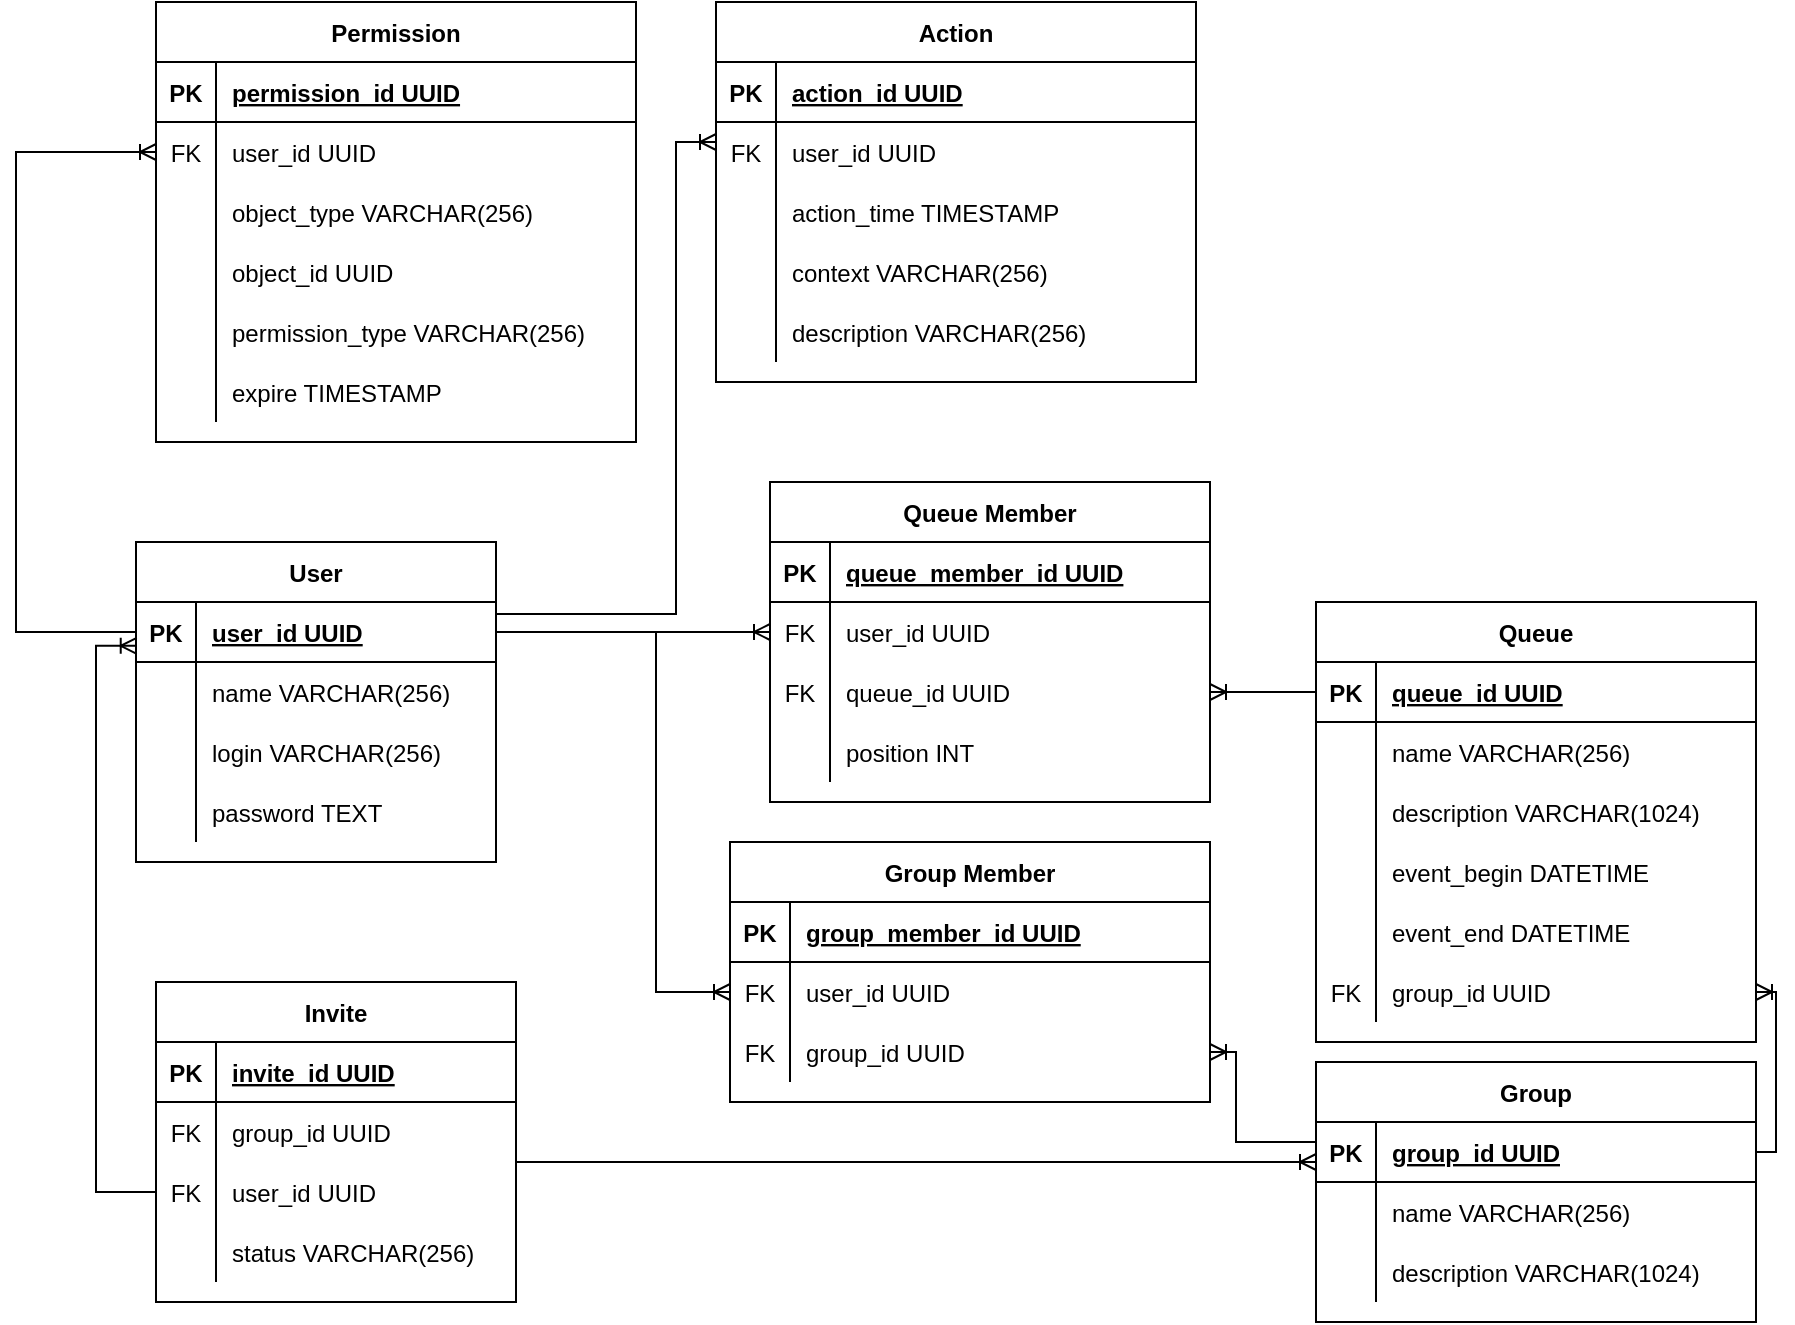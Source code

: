 <mxfile version="18.0.6" type="device"><diagram id="ed3SBJw5Z1h0BsWUB6Lg" name="Страница 1"><mxGraphModel dx="539" dy="845" grid="1" gridSize="10" guides="1" tooltips="1" connect="1" arrows="1" fold="1" page="1" pageScale="1" pageWidth="1654" pageHeight="1169" math="0" shadow="0"><root><mxCell id="0"/><mxCell id="1" parent="0"/><mxCell id="ZaK8KmemsFL1KWSlcnFi-15" value="User" style="shape=table;startSize=30;container=1;collapsible=1;childLayout=tableLayout;fixedRows=1;rowLines=0;fontStyle=1;align=center;resizeLast=1;" parent="1" vertex="1"><mxGeometry x="290" y="470" width="180" height="160" as="geometry"/></mxCell><mxCell id="ZaK8KmemsFL1KWSlcnFi-16" value="" style="shape=tableRow;horizontal=0;startSize=0;swimlaneHead=0;swimlaneBody=0;fillColor=none;collapsible=0;dropTarget=0;points=[[0,0.5],[1,0.5]];portConstraint=eastwest;top=0;left=0;right=0;bottom=1;" parent="ZaK8KmemsFL1KWSlcnFi-15" vertex="1"><mxGeometry y="30" width="180" height="30" as="geometry"/></mxCell><mxCell id="ZaK8KmemsFL1KWSlcnFi-17" value="PK" style="shape=partialRectangle;connectable=0;fillColor=none;top=0;left=0;bottom=0;right=0;fontStyle=1;overflow=hidden;" parent="ZaK8KmemsFL1KWSlcnFi-16" vertex="1"><mxGeometry width="30" height="30" as="geometry"><mxRectangle width="30" height="30" as="alternateBounds"/></mxGeometry></mxCell><mxCell id="ZaK8KmemsFL1KWSlcnFi-18" value="user_id UUID" style="shape=partialRectangle;connectable=0;fillColor=none;top=0;left=0;bottom=0;right=0;align=left;spacingLeft=6;fontStyle=5;overflow=hidden;" parent="ZaK8KmemsFL1KWSlcnFi-16" vertex="1"><mxGeometry x="30" width="150" height="30" as="geometry"><mxRectangle width="150" height="30" as="alternateBounds"/></mxGeometry></mxCell><mxCell id="ZaK8KmemsFL1KWSlcnFi-19" value="" style="shape=tableRow;horizontal=0;startSize=0;swimlaneHead=0;swimlaneBody=0;fillColor=none;collapsible=0;dropTarget=0;points=[[0,0.5],[1,0.5]];portConstraint=eastwest;top=0;left=0;right=0;bottom=0;" parent="ZaK8KmemsFL1KWSlcnFi-15" vertex="1"><mxGeometry y="60" width="180" height="30" as="geometry"/></mxCell><mxCell id="ZaK8KmemsFL1KWSlcnFi-20" value="" style="shape=partialRectangle;connectable=0;fillColor=none;top=0;left=0;bottom=0;right=0;editable=1;overflow=hidden;" parent="ZaK8KmemsFL1KWSlcnFi-19" vertex="1"><mxGeometry width="30" height="30" as="geometry"><mxRectangle width="30" height="30" as="alternateBounds"/></mxGeometry></mxCell><mxCell id="ZaK8KmemsFL1KWSlcnFi-21" value="name VARCHAR(256)" style="shape=partialRectangle;connectable=0;fillColor=none;top=0;left=0;bottom=0;right=0;align=left;spacingLeft=6;overflow=hidden;" parent="ZaK8KmemsFL1KWSlcnFi-19" vertex="1"><mxGeometry x="30" width="150" height="30" as="geometry"><mxRectangle width="150" height="30" as="alternateBounds"/></mxGeometry></mxCell><mxCell id="ZaK8KmemsFL1KWSlcnFi-22" value="" style="shape=tableRow;horizontal=0;startSize=0;swimlaneHead=0;swimlaneBody=0;fillColor=none;collapsible=0;dropTarget=0;points=[[0,0.5],[1,0.5]];portConstraint=eastwest;top=0;left=0;right=0;bottom=0;" parent="ZaK8KmemsFL1KWSlcnFi-15" vertex="1"><mxGeometry y="90" width="180" height="30" as="geometry"/></mxCell><mxCell id="ZaK8KmemsFL1KWSlcnFi-23" value="" style="shape=partialRectangle;connectable=0;fillColor=none;top=0;left=0;bottom=0;right=0;editable=1;overflow=hidden;" parent="ZaK8KmemsFL1KWSlcnFi-22" vertex="1"><mxGeometry width="30" height="30" as="geometry"><mxRectangle width="30" height="30" as="alternateBounds"/></mxGeometry></mxCell><mxCell id="ZaK8KmemsFL1KWSlcnFi-24" value="login VARCHAR(256)" style="shape=partialRectangle;connectable=0;fillColor=none;top=0;left=0;bottom=0;right=0;align=left;spacingLeft=6;overflow=hidden;" parent="ZaK8KmemsFL1KWSlcnFi-22" vertex="1"><mxGeometry x="30" width="150" height="30" as="geometry"><mxRectangle width="150" height="30" as="alternateBounds"/></mxGeometry></mxCell><mxCell id="ZaK8KmemsFL1KWSlcnFi-25" value="" style="shape=tableRow;horizontal=0;startSize=0;swimlaneHead=0;swimlaneBody=0;fillColor=none;collapsible=0;dropTarget=0;points=[[0,0.5],[1,0.5]];portConstraint=eastwest;top=0;left=0;right=0;bottom=0;" parent="ZaK8KmemsFL1KWSlcnFi-15" vertex="1"><mxGeometry y="120" width="180" height="30" as="geometry"/></mxCell><mxCell id="ZaK8KmemsFL1KWSlcnFi-26" value="" style="shape=partialRectangle;connectable=0;fillColor=none;top=0;left=0;bottom=0;right=0;editable=1;overflow=hidden;" parent="ZaK8KmemsFL1KWSlcnFi-25" vertex="1"><mxGeometry width="30" height="30" as="geometry"><mxRectangle width="30" height="30" as="alternateBounds"/></mxGeometry></mxCell><mxCell id="ZaK8KmemsFL1KWSlcnFi-27" value="password TEXT" style="shape=partialRectangle;connectable=0;fillColor=none;top=0;left=0;bottom=0;right=0;align=left;spacingLeft=6;overflow=hidden;" parent="ZaK8KmemsFL1KWSlcnFi-25" vertex="1"><mxGeometry x="30" width="150" height="30" as="geometry"><mxRectangle width="150" height="30" as="alternateBounds"/></mxGeometry></mxCell><mxCell id="ZaK8KmemsFL1KWSlcnFi-29" value="Group" style="shape=table;startSize=30;container=1;collapsible=1;childLayout=tableLayout;fixedRows=1;rowLines=0;fontStyle=1;align=center;resizeLast=1;" parent="1" vertex="1"><mxGeometry x="880" y="730" width="220" height="130" as="geometry"/></mxCell><mxCell id="ZaK8KmemsFL1KWSlcnFi-30" value="" style="shape=tableRow;horizontal=0;startSize=0;swimlaneHead=0;swimlaneBody=0;fillColor=none;collapsible=0;dropTarget=0;points=[[0,0.5],[1,0.5]];portConstraint=eastwest;top=0;left=0;right=0;bottom=1;" parent="ZaK8KmemsFL1KWSlcnFi-29" vertex="1"><mxGeometry y="30" width="220" height="30" as="geometry"/></mxCell><mxCell id="ZaK8KmemsFL1KWSlcnFi-31" value="PK" style="shape=partialRectangle;connectable=0;fillColor=none;top=0;left=0;bottom=0;right=0;fontStyle=1;overflow=hidden;" parent="ZaK8KmemsFL1KWSlcnFi-30" vertex="1"><mxGeometry width="30" height="30" as="geometry"><mxRectangle width="30" height="30" as="alternateBounds"/></mxGeometry></mxCell><mxCell id="ZaK8KmemsFL1KWSlcnFi-32" value="group_id UUID" style="shape=partialRectangle;connectable=0;fillColor=none;top=0;left=0;bottom=0;right=0;align=left;spacingLeft=6;fontStyle=5;overflow=hidden;" parent="ZaK8KmemsFL1KWSlcnFi-30" vertex="1"><mxGeometry x="30" width="190" height="30" as="geometry"><mxRectangle width="190" height="30" as="alternateBounds"/></mxGeometry></mxCell><mxCell id="ZaK8KmemsFL1KWSlcnFi-33" value="" style="shape=tableRow;horizontal=0;startSize=0;swimlaneHead=0;swimlaneBody=0;fillColor=none;collapsible=0;dropTarget=0;points=[[0,0.5],[1,0.5]];portConstraint=eastwest;top=0;left=0;right=0;bottom=0;" parent="ZaK8KmemsFL1KWSlcnFi-29" vertex="1"><mxGeometry y="60" width="220" height="30" as="geometry"/></mxCell><mxCell id="ZaK8KmemsFL1KWSlcnFi-34" value="" style="shape=partialRectangle;connectable=0;fillColor=none;top=0;left=0;bottom=0;right=0;editable=1;overflow=hidden;" parent="ZaK8KmemsFL1KWSlcnFi-33" vertex="1"><mxGeometry width="30" height="30" as="geometry"><mxRectangle width="30" height="30" as="alternateBounds"/></mxGeometry></mxCell><mxCell id="ZaK8KmemsFL1KWSlcnFi-35" value="name VARCHAR(256)" style="shape=partialRectangle;connectable=0;fillColor=none;top=0;left=0;bottom=0;right=0;align=left;spacingLeft=6;overflow=hidden;" parent="ZaK8KmemsFL1KWSlcnFi-33" vertex="1"><mxGeometry x="30" width="190" height="30" as="geometry"><mxRectangle width="190" height="30" as="alternateBounds"/></mxGeometry></mxCell><mxCell id="ZaK8KmemsFL1KWSlcnFi-87" value="" style="shape=tableRow;horizontal=0;startSize=0;swimlaneHead=0;swimlaneBody=0;fillColor=none;collapsible=0;dropTarget=0;points=[[0,0.5],[1,0.5]];portConstraint=eastwest;top=0;left=0;right=0;bottom=0;" parent="ZaK8KmemsFL1KWSlcnFi-29" vertex="1"><mxGeometry y="90" width="220" height="30" as="geometry"/></mxCell><mxCell id="ZaK8KmemsFL1KWSlcnFi-88" value="" style="shape=partialRectangle;connectable=0;fillColor=none;top=0;left=0;bottom=0;right=0;editable=1;overflow=hidden;" parent="ZaK8KmemsFL1KWSlcnFi-87" vertex="1"><mxGeometry width="30" height="30" as="geometry"><mxRectangle width="30" height="30" as="alternateBounds"/></mxGeometry></mxCell><mxCell id="ZaK8KmemsFL1KWSlcnFi-89" value="description VARCHAR(1024)" style="shape=partialRectangle;connectable=0;fillColor=none;top=0;left=0;bottom=0;right=0;align=left;spacingLeft=6;overflow=hidden;" parent="ZaK8KmemsFL1KWSlcnFi-87" vertex="1"><mxGeometry x="30" width="190" height="30" as="geometry"><mxRectangle width="190" height="30" as="alternateBounds"/></mxGeometry></mxCell><mxCell id="ZaK8KmemsFL1KWSlcnFi-42" value="Group Member" style="shape=table;startSize=30;container=1;collapsible=1;childLayout=tableLayout;fixedRows=1;rowLines=0;fontStyle=1;align=center;resizeLast=1;" parent="1" vertex="1"><mxGeometry x="587" y="620" width="240" height="130" as="geometry"/></mxCell><mxCell id="ZaK8KmemsFL1KWSlcnFi-43" value="" style="shape=tableRow;horizontal=0;startSize=0;swimlaneHead=0;swimlaneBody=0;fillColor=none;collapsible=0;dropTarget=0;points=[[0,0.5],[1,0.5]];portConstraint=eastwest;top=0;left=0;right=0;bottom=1;" parent="ZaK8KmemsFL1KWSlcnFi-42" vertex="1"><mxGeometry y="30" width="240" height="30" as="geometry"/></mxCell><mxCell id="ZaK8KmemsFL1KWSlcnFi-44" value="PK" style="shape=partialRectangle;connectable=0;fillColor=none;top=0;left=0;bottom=0;right=0;fontStyle=1;overflow=hidden;" parent="ZaK8KmemsFL1KWSlcnFi-43" vertex="1"><mxGeometry width="30" height="30" as="geometry"><mxRectangle width="30" height="30" as="alternateBounds"/></mxGeometry></mxCell><mxCell id="ZaK8KmemsFL1KWSlcnFi-45" value="group_member_id UUID" style="shape=partialRectangle;connectable=0;fillColor=none;top=0;left=0;bottom=0;right=0;align=left;spacingLeft=6;fontStyle=5;overflow=hidden;" parent="ZaK8KmemsFL1KWSlcnFi-43" vertex="1"><mxGeometry x="30" width="210" height="30" as="geometry"><mxRectangle width="210" height="30" as="alternateBounds"/></mxGeometry></mxCell><mxCell id="ZaK8KmemsFL1KWSlcnFi-46" value="" style="shape=tableRow;horizontal=0;startSize=0;swimlaneHead=0;swimlaneBody=0;fillColor=none;collapsible=0;dropTarget=0;points=[[0,0.5],[1,0.5]];portConstraint=eastwest;top=0;left=0;right=0;bottom=0;" parent="ZaK8KmemsFL1KWSlcnFi-42" vertex="1"><mxGeometry y="60" width="240" height="30" as="geometry"/></mxCell><mxCell id="ZaK8KmemsFL1KWSlcnFi-47" value="FK" style="shape=partialRectangle;connectable=0;fillColor=none;top=0;left=0;bottom=0;right=0;editable=1;overflow=hidden;" parent="ZaK8KmemsFL1KWSlcnFi-46" vertex="1"><mxGeometry width="30" height="30" as="geometry"><mxRectangle width="30" height="30" as="alternateBounds"/></mxGeometry></mxCell><mxCell id="ZaK8KmemsFL1KWSlcnFi-48" value="user_id UUID" style="shape=partialRectangle;connectable=0;fillColor=none;top=0;left=0;bottom=0;right=0;align=left;spacingLeft=6;overflow=hidden;" parent="ZaK8KmemsFL1KWSlcnFi-46" vertex="1"><mxGeometry x="30" width="210" height="30" as="geometry"><mxRectangle width="210" height="30" as="alternateBounds"/></mxGeometry></mxCell><mxCell id="ZaK8KmemsFL1KWSlcnFi-49" value="" style="shape=tableRow;horizontal=0;startSize=0;swimlaneHead=0;swimlaneBody=0;fillColor=none;collapsible=0;dropTarget=0;points=[[0,0.5],[1,0.5]];portConstraint=eastwest;top=0;left=0;right=0;bottom=0;" parent="ZaK8KmemsFL1KWSlcnFi-42" vertex="1"><mxGeometry y="90" width="240" height="30" as="geometry"/></mxCell><mxCell id="ZaK8KmemsFL1KWSlcnFi-50" value="FK" style="shape=partialRectangle;connectable=0;fillColor=none;top=0;left=0;bottom=0;right=0;editable=1;overflow=hidden;" parent="ZaK8KmemsFL1KWSlcnFi-49" vertex="1"><mxGeometry width="30" height="30" as="geometry"><mxRectangle width="30" height="30" as="alternateBounds"/></mxGeometry></mxCell><mxCell id="ZaK8KmemsFL1KWSlcnFi-51" value="group_id UUID" style="shape=partialRectangle;connectable=0;fillColor=none;top=0;left=0;bottom=0;right=0;align=left;spacingLeft=6;overflow=hidden;" parent="ZaK8KmemsFL1KWSlcnFi-49" vertex="1"><mxGeometry x="30" width="210" height="30" as="geometry"><mxRectangle width="210" height="30" as="alternateBounds"/></mxGeometry></mxCell><mxCell id="ZaK8KmemsFL1KWSlcnFi-68" value="Queue" style="shape=table;startSize=30;container=1;collapsible=1;childLayout=tableLayout;fixedRows=1;rowLines=0;fontStyle=1;align=center;resizeLast=1;" parent="1" vertex="1"><mxGeometry x="880" y="500" width="220" height="220" as="geometry"/></mxCell><mxCell id="ZaK8KmemsFL1KWSlcnFi-69" value="" style="shape=tableRow;horizontal=0;startSize=0;swimlaneHead=0;swimlaneBody=0;fillColor=none;collapsible=0;dropTarget=0;points=[[0,0.5],[1,0.5]];portConstraint=eastwest;top=0;left=0;right=0;bottom=1;" parent="ZaK8KmemsFL1KWSlcnFi-68" vertex="1"><mxGeometry y="30" width="220" height="30" as="geometry"/></mxCell><mxCell id="ZaK8KmemsFL1KWSlcnFi-70" value="PK" style="shape=partialRectangle;connectable=0;fillColor=none;top=0;left=0;bottom=0;right=0;fontStyle=1;overflow=hidden;" parent="ZaK8KmemsFL1KWSlcnFi-69" vertex="1"><mxGeometry width="30" height="30" as="geometry"><mxRectangle width="30" height="30" as="alternateBounds"/></mxGeometry></mxCell><mxCell id="ZaK8KmemsFL1KWSlcnFi-71" value="queue_id UUID" style="shape=partialRectangle;connectable=0;fillColor=none;top=0;left=0;bottom=0;right=0;align=left;spacingLeft=6;fontStyle=5;overflow=hidden;" parent="ZaK8KmemsFL1KWSlcnFi-69" vertex="1"><mxGeometry x="30" width="190" height="30" as="geometry"><mxRectangle width="190" height="30" as="alternateBounds"/></mxGeometry></mxCell><mxCell id="ZaK8KmemsFL1KWSlcnFi-72" value="" style="shape=tableRow;horizontal=0;startSize=0;swimlaneHead=0;swimlaneBody=0;fillColor=none;collapsible=0;dropTarget=0;points=[[0,0.5],[1,0.5]];portConstraint=eastwest;top=0;left=0;right=0;bottom=0;" parent="ZaK8KmemsFL1KWSlcnFi-68" vertex="1"><mxGeometry y="60" width="220" height="30" as="geometry"/></mxCell><mxCell id="ZaK8KmemsFL1KWSlcnFi-73" value="" style="shape=partialRectangle;connectable=0;fillColor=none;top=0;left=0;bottom=0;right=0;editable=1;overflow=hidden;" parent="ZaK8KmemsFL1KWSlcnFi-72" vertex="1"><mxGeometry width="30" height="30" as="geometry"><mxRectangle width="30" height="30" as="alternateBounds"/></mxGeometry></mxCell><mxCell id="ZaK8KmemsFL1KWSlcnFi-74" value="name VARCHAR(256)" style="shape=partialRectangle;connectable=0;fillColor=none;top=0;left=0;bottom=0;right=0;align=left;spacingLeft=6;overflow=hidden;" parent="ZaK8KmemsFL1KWSlcnFi-72" vertex="1"><mxGeometry x="30" width="190" height="30" as="geometry"><mxRectangle width="190" height="30" as="alternateBounds"/></mxGeometry></mxCell><mxCell id="ZaK8KmemsFL1KWSlcnFi-84" value="" style="shape=tableRow;horizontal=0;startSize=0;swimlaneHead=0;swimlaneBody=0;fillColor=none;collapsible=0;dropTarget=0;points=[[0,0.5],[1,0.5]];portConstraint=eastwest;top=0;left=0;right=0;bottom=0;" parent="ZaK8KmemsFL1KWSlcnFi-68" vertex="1"><mxGeometry y="90" width="220" height="30" as="geometry"/></mxCell><mxCell id="ZaK8KmemsFL1KWSlcnFi-85" value="" style="shape=partialRectangle;connectable=0;fillColor=none;top=0;left=0;bottom=0;right=0;editable=1;overflow=hidden;" parent="ZaK8KmemsFL1KWSlcnFi-84" vertex="1"><mxGeometry width="30" height="30" as="geometry"><mxRectangle width="30" height="30" as="alternateBounds"/></mxGeometry></mxCell><mxCell id="ZaK8KmemsFL1KWSlcnFi-86" value="description VARCHAR(1024)" style="shape=partialRectangle;connectable=0;fillColor=none;top=0;left=0;bottom=0;right=0;align=left;spacingLeft=6;overflow=hidden;" parent="ZaK8KmemsFL1KWSlcnFi-84" vertex="1"><mxGeometry x="30" width="190" height="30" as="geometry"><mxRectangle width="190" height="30" as="alternateBounds"/></mxGeometry></mxCell><mxCell id="ZaK8KmemsFL1KWSlcnFi-90" value="" style="shape=tableRow;horizontal=0;startSize=0;swimlaneHead=0;swimlaneBody=0;fillColor=none;collapsible=0;dropTarget=0;points=[[0,0.5],[1,0.5]];portConstraint=eastwest;top=0;left=0;right=0;bottom=0;" parent="ZaK8KmemsFL1KWSlcnFi-68" vertex="1"><mxGeometry y="120" width="220" height="30" as="geometry"/></mxCell><mxCell id="ZaK8KmemsFL1KWSlcnFi-91" value="" style="shape=partialRectangle;connectable=0;fillColor=none;top=0;left=0;bottom=0;right=0;editable=1;overflow=hidden;" parent="ZaK8KmemsFL1KWSlcnFi-90" vertex="1"><mxGeometry width="30" height="30" as="geometry"><mxRectangle width="30" height="30" as="alternateBounds"/></mxGeometry></mxCell><mxCell id="ZaK8KmemsFL1KWSlcnFi-92" value="event_begin DATETIME" style="shape=partialRectangle;connectable=0;fillColor=none;top=0;left=0;bottom=0;right=0;align=left;spacingLeft=6;overflow=hidden;" parent="ZaK8KmemsFL1KWSlcnFi-90" vertex="1"><mxGeometry x="30" width="190" height="30" as="geometry"><mxRectangle width="190" height="30" as="alternateBounds"/></mxGeometry></mxCell><mxCell id="ZaK8KmemsFL1KWSlcnFi-93" value="" style="shape=tableRow;horizontal=0;startSize=0;swimlaneHead=0;swimlaneBody=0;fillColor=none;collapsible=0;dropTarget=0;points=[[0,0.5],[1,0.5]];portConstraint=eastwest;top=0;left=0;right=0;bottom=0;" parent="ZaK8KmemsFL1KWSlcnFi-68" vertex="1"><mxGeometry y="150" width="220" height="30" as="geometry"/></mxCell><mxCell id="ZaK8KmemsFL1KWSlcnFi-94" value="" style="shape=partialRectangle;connectable=0;fillColor=none;top=0;left=0;bottom=0;right=0;editable=1;overflow=hidden;" parent="ZaK8KmemsFL1KWSlcnFi-93" vertex="1"><mxGeometry width="30" height="30" as="geometry"><mxRectangle width="30" height="30" as="alternateBounds"/></mxGeometry></mxCell><mxCell id="ZaK8KmemsFL1KWSlcnFi-95" value="event_end DATETIME" style="shape=partialRectangle;connectable=0;fillColor=none;top=0;left=0;bottom=0;right=0;align=left;spacingLeft=6;overflow=hidden;" parent="ZaK8KmemsFL1KWSlcnFi-93" vertex="1"><mxGeometry x="30" width="190" height="30" as="geometry"><mxRectangle width="190" height="30" as="alternateBounds"/></mxGeometry></mxCell><mxCell id="ZaK8KmemsFL1KWSlcnFi-81" value="" style="shape=tableRow;horizontal=0;startSize=0;swimlaneHead=0;swimlaneBody=0;fillColor=none;collapsible=0;dropTarget=0;points=[[0,0.5],[1,0.5]];portConstraint=eastwest;top=0;left=0;right=0;bottom=0;" parent="ZaK8KmemsFL1KWSlcnFi-68" vertex="1"><mxGeometry y="180" width="220" height="30" as="geometry"/></mxCell><mxCell id="ZaK8KmemsFL1KWSlcnFi-82" value="FK" style="shape=partialRectangle;connectable=0;fillColor=none;top=0;left=0;bottom=0;right=0;editable=1;overflow=hidden;" parent="ZaK8KmemsFL1KWSlcnFi-81" vertex="1"><mxGeometry width="30" height="30" as="geometry"><mxRectangle width="30" height="30" as="alternateBounds"/></mxGeometry></mxCell><mxCell id="ZaK8KmemsFL1KWSlcnFi-83" value="group_id UUID" style="shape=partialRectangle;connectable=0;fillColor=none;top=0;left=0;bottom=0;right=0;align=left;spacingLeft=6;overflow=hidden;" parent="ZaK8KmemsFL1KWSlcnFi-81" vertex="1"><mxGeometry x="30" width="190" height="30" as="geometry"><mxRectangle width="190" height="30" as="alternateBounds"/></mxGeometry></mxCell><mxCell id="ZaK8KmemsFL1KWSlcnFi-96" value="Queue Member" style="shape=table;startSize=30;container=1;collapsible=1;childLayout=tableLayout;fixedRows=1;rowLines=0;fontStyle=1;align=center;resizeLast=1;" parent="1" vertex="1"><mxGeometry x="607" y="440" width="220" height="160" as="geometry"/></mxCell><mxCell id="ZaK8KmemsFL1KWSlcnFi-97" value="" style="shape=tableRow;horizontal=0;startSize=0;swimlaneHead=0;swimlaneBody=0;fillColor=none;collapsible=0;dropTarget=0;points=[[0,0.5],[1,0.5]];portConstraint=eastwest;top=0;left=0;right=0;bottom=1;" parent="ZaK8KmemsFL1KWSlcnFi-96" vertex="1"><mxGeometry y="30" width="220" height="30" as="geometry"/></mxCell><mxCell id="ZaK8KmemsFL1KWSlcnFi-98" value="PK" style="shape=partialRectangle;connectable=0;fillColor=none;top=0;left=0;bottom=0;right=0;fontStyle=1;overflow=hidden;" parent="ZaK8KmemsFL1KWSlcnFi-97" vertex="1"><mxGeometry width="30" height="30" as="geometry"><mxRectangle width="30" height="30" as="alternateBounds"/></mxGeometry></mxCell><mxCell id="ZaK8KmemsFL1KWSlcnFi-99" value="queue_member_id UUID" style="shape=partialRectangle;connectable=0;fillColor=none;top=0;left=0;bottom=0;right=0;align=left;spacingLeft=6;fontStyle=5;overflow=hidden;" parent="ZaK8KmemsFL1KWSlcnFi-97" vertex="1"><mxGeometry x="30" width="190" height="30" as="geometry"><mxRectangle width="190" height="30" as="alternateBounds"/></mxGeometry></mxCell><mxCell id="ZaK8KmemsFL1KWSlcnFi-100" value="" style="shape=tableRow;horizontal=0;startSize=0;swimlaneHead=0;swimlaneBody=0;fillColor=none;collapsible=0;dropTarget=0;points=[[0,0.5],[1,0.5]];portConstraint=eastwest;top=0;left=0;right=0;bottom=0;" parent="ZaK8KmemsFL1KWSlcnFi-96" vertex="1"><mxGeometry y="60" width="220" height="30" as="geometry"/></mxCell><mxCell id="ZaK8KmemsFL1KWSlcnFi-101" value="FK" style="shape=partialRectangle;connectable=0;fillColor=none;top=0;left=0;bottom=0;right=0;editable=1;overflow=hidden;" parent="ZaK8KmemsFL1KWSlcnFi-100" vertex="1"><mxGeometry width="30" height="30" as="geometry"><mxRectangle width="30" height="30" as="alternateBounds"/></mxGeometry></mxCell><mxCell id="ZaK8KmemsFL1KWSlcnFi-102" value="user_id UUID" style="shape=partialRectangle;connectable=0;fillColor=none;top=0;left=0;bottom=0;right=0;align=left;spacingLeft=6;overflow=hidden;" parent="ZaK8KmemsFL1KWSlcnFi-100" vertex="1"><mxGeometry x="30" width="190" height="30" as="geometry"><mxRectangle width="190" height="30" as="alternateBounds"/></mxGeometry></mxCell><mxCell id="ZaK8KmemsFL1KWSlcnFi-103" value="" style="shape=tableRow;horizontal=0;startSize=0;swimlaneHead=0;swimlaneBody=0;fillColor=none;collapsible=0;dropTarget=0;points=[[0,0.5],[1,0.5]];portConstraint=eastwest;top=0;left=0;right=0;bottom=0;" parent="ZaK8KmemsFL1KWSlcnFi-96" vertex="1"><mxGeometry y="90" width="220" height="30" as="geometry"/></mxCell><mxCell id="ZaK8KmemsFL1KWSlcnFi-104" value="FK" style="shape=partialRectangle;connectable=0;fillColor=none;top=0;left=0;bottom=0;right=0;editable=1;overflow=hidden;" parent="ZaK8KmemsFL1KWSlcnFi-103" vertex="1"><mxGeometry width="30" height="30" as="geometry"><mxRectangle width="30" height="30" as="alternateBounds"/></mxGeometry></mxCell><mxCell id="ZaK8KmemsFL1KWSlcnFi-105" value="queue_id UUID" style="shape=partialRectangle;connectable=0;fillColor=none;top=0;left=0;bottom=0;right=0;align=left;spacingLeft=6;overflow=hidden;" parent="ZaK8KmemsFL1KWSlcnFi-103" vertex="1"><mxGeometry x="30" width="190" height="30" as="geometry"><mxRectangle width="190" height="30" as="alternateBounds"/></mxGeometry></mxCell><mxCell id="ZaK8KmemsFL1KWSlcnFi-106" value="" style="shape=tableRow;horizontal=0;startSize=0;swimlaneHead=0;swimlaneBody=0;fillColor=none;collapsible=0;dropTarget=0;points=[[0,0.5],[1,0.5]];portConstraint=eastwest;top=0;left=0;right=0;bottom=0;" parent="ZaK8KmemsFL1KWSlcnFi-96" vertex="1"><mxGeometry y="120" width="220" height="30" as="geometry"/></mxCell><mxCell id="ZaK8KmemsFL1KWSlcnFi-107" value="" style="shape=partialRectangle;connectable=0;fillColor=none;top=0;left=0;bottom=0;right=0;editable=1;overflow=hidden;" parent="ZaK8KmemsFL1KWSlcnFi-106" vertex="1"><mxGeometry width="30" height="30" as="geometry"><mxRectangle width="30" height="30" as="alternateBounds"/></mxGeometry></mxCell><mxCell id="ZaK8KmemsFL1KWSlcnFi-108" value="position INT" style="shape=partialRectangle;connectable=0;fillColor=none;top=0;left=0;bottom=0;right=0;align=left;spacingLeft=6;overflow=hidden;" parent="ZaK8KmemsFL1KWSlcnFi-106" vertex="1"><mxGeometry x="30" width="190" height="30" as="geometry"><mxRectangle width="190" height="30" as="alternateBounds"/></mxGeometry></mxCell><mxCell id="UNEZOT9T5QDBFUBQoigX-30" value="" style="edgeStyle=orthogonalEdgeStyle;fontSize=12;html=1;endArrow=ERoneToMany;rounded=0;entryX=1;entryY=0.5;entryDx=0;entryDy=0;exitX=1;exitY=0.5;exitDx=0;exitDy=0;" parent="1" source="ZaK8KmemsFL1KWSlcnFi-30" target="ZaK8KmemsFL1KWSlcnFi-81" edge="1"><mxGeometry width="100" height="100" relative="1" as="geometry"><mxPoint x="980" y="690" as="sourcePoint"/><mxPoint x="960" y="450" as="targetPoint"/></mxGeometry></mxCell><mxCell id="UNEZOT9T5QDBFUBQoigX-31" value="" style="edgeStyle=orthogonalEdgeStyle;fontSize=12;html=1;endArrow=ERoneToMany;rounded=0;" parent="1" source="ZaK8KmemsFL1KWSlcnFi-69" target="ZaK8KmemsFL1KWSlcnFi-103" edge="1"><mxGeometry width="100" height="100" relative="1" as="geometry"><mxPoint x="1180" y="320" as="sourcePoint"/><mxPoint x="990" y="290" as="targetPoint"/><Array as="points"><mxPoint x="900" y="545"/><mxPoint x="900" y="545"/></Array></mxGeometry></mxCell><mxCell id="UNEZOT9T5QDBFUBQoigX-32" value="" style="edgeStyle=orthogonalEdgeStyle;fontSize=12;html=1;endArrow=ERoneToMany;rounded=0;exitX=1;exitY=0.5;exitDx=0;exitDy=0;entryX=0;entryY=0.5;entryDx=0;entryDy=0;" parent="1" source="ZaK8KmemsFL1KWSlcnFi-16" target="ZaK8KmemsFL1KWSlcnFi-46" edge="1"><mxGeometry width="100" height="100" relative="1" as="geometry"><mxPoint x="140" y="630" as="sourcePoint"/><mxPoint x="530" y="720" as="targetPoint"/><Array as="points"><mxPoint x="550" y="515"/><mxPoint x="550" y="695"/></Array></mxGeometry></mxCell><mxCell id="UNEZOT9T5QDBFUBQoigX-34" value="" style="edgeStyle=orthogonalEdgeStyle;fontSize=12;html=1;endArrow=ERoneToMany;rounded=0;" parent="1" source="ZaK8KmemsFL1KWSlcnFi-16" target="ZaK8KmemsFL1KWSlcnFi-100" edge="1"><mxGeometry width="100" height="100" relative="1" as="geometry"><mxPoint x="410" y="160" as="sourcePoint"/><mxPoint x="520" y="580" as="targetPoint"/><Array as="points"><mxPoint x="590" y="515"/><mxPoint x="590" y="515"/></Array></mxGeometry></mxCell><mxCell id="UNEZOT9T5QDBFUBQoigX-48" value="" style="edgeStyle=orthogonalEdgeStyle;fontSize=12;html=1;endArrow=ERoneToMany;rounded=0;" parent="1" source="ZaK8KmemsFL1KWSlcnFi-30" target="ZaK8KmemsFL1KWSlcnFi-49" edge="1"><mxGeometry width="100" height="100" relative="1" as="geometry"><mxPoint x="300" y="120" as="sourcePoint"/><mxPoint x="630" y="490" as="targetPoint"/><Array as="points"><mxPoint x="840" y="770"/><mxPoint x="840" y="725"/></Array></mxGeometry></mxCell><mxCell id="NF-p3GAja9J4FYMKSOEA-1" value="Invite" style="shape=table;startSize=30;container=1;collapsible=1;childLayout=tableLayout;fixedRows=1;rowLines=0;fontStyle=1;align=center;resizeLast=1;" parent="1" vertex="1"><mxGeometry x="300" y="690" width="180" height="160" as="geometry"/></mxCell><mxCell id="NF-p3GAja9J4FYMKSOEA-2" value="" style="shape=tableRow;horizontal=0;startSize=0;swimlaneHead=0;swimlaneBody=0;fillColor=none;collapsible=0;dropTarget=0;points=[[0,0.5],[1,0.5]];portConstraint=eastwest;top=0;left=0;right=0;bottom=1;" parent="NF-p3GAja9J4FYMKSOEA-1" vertex="1"><mxGeometry y="30" width="180" height="30" as="geometry"/></mxCell><mxCell id="NF-p3GAja9J4FYMKSOEA-3" value="PK" style="shape=partialRectangle;connectable=0;fillColor=none;top=0;left=0;bottom=0;right=0;fontStyle=1;overflow=hidden;" parent="NF-p3GAja9J4FYMKSOEA-2" vertex="1"><mxGeometry width="30" height="30" as="geometry"><mxRectangle width="30" height="30" as="alternateBounds"/></mxGeometry></mxCell><mxCell id="NF-p3GAja9J4FYMKSOEA-4" value="invite_id UUID" style="shape=partialRectangle;connectable=0;fillColor=none;top=0;left=0;bottom=0;right=0;align=left;spacingLeft=6;fontStyle=5;overflow=hidden;" parent="NF-p3GAja9J4FYMKSOEA-2" vertex="1"><mxGeometry x="30" width="150" height="30" as="geometry"><mxRectangle width="150" height="30" as="alternateBounds"/></mxGeometry></mxCell><mxCell id="NF-p3GAja9J4FYMKSOEA-5" value="" style="shape=tableRow;horizontal=0;startSize=0;swimlaneHead=0;swimlaneBody=0;fillColor=none;collapsible=0;dropTarget=0;points=[[0,0.5],[1,0.5]];portConstraint=eastwest;top=0;left=0;right=0;bottom=0;" parent="NF-p3GAja9J4FYMKSOEA-1" vertex="1"><mxGeometry y="60" width="180" height="30" as="geometry"/></mxCell><mxCell id="NF-p3GAja9J4FYMKSOEA-6" value="FK" style="shape=partialRectangle;connectable=0;fillColor=none;top=0;left=0;bottom=0;right=0;editable=1;overflow=hidden;" parent="NF-p3GAja9J4FYMKSOEA-5" vertex="1"><mxGeometry width="30" height="30" as="geometry"><mxRectangle width="30" height="30" as="alternateBounds"/></mxGeometry></mxCell><mxCell id="NF-p3GAja9J4FYMKSOEA-7" value="group_id UUID" style="shape=partialRectangle;connectable=0;fillColor=none;top=0;left=0;bottom=0;right=0;align=left;spacingLeft=6;overflow=hidden;" parent="NF-p3GAja9J4FYMKSOEA-5" vertex="1"><mxGeometry x="30" width="150" height="30" as="geometry"><mxRectangle width="150" height="30" as="alternateBounds"/></mxGeometry></mxCell><mxCell id="NF-p3GAja9J4FYMKSOEA-8" value="" style="shape=tableRow;horizontal=0;startSize=0;swimlaneHead=0;swimlaneBody=0;fillColor=none;collapsible=0;dropTarget=0;points=[[0,0.5],[1,0.5]];portConstraint=eastwest;top=0;left=0;right=0;bottom=0;" parent="NF-p3GAja9J4FYMKSOEA-1" vertex="1"><mxGeometry y="90" width="180" height="30" as="geometry"/></mxCell><mxCell id="NF-p3GAja9J4FYMKSOEA-9" value="FK" style="shape=partialRectangle;connectable=0;fillColor=none;top=0;left=0;bottom=0;right=0;editable=1;overflow=hidden;" parent="NF-p3GAja9J4FYMKSOEA-8" vertex="1"><mxGeometry width="30" height="30" as="geometry"><mxRectangle width="30" height="30" as="alternateBounds"/></mxGeometry></mxCell><mxCell id="NF-p3GAja9J4FYMKSOEA-10" value="user_id UUID" style="shape=partialRectangle;connectable=0;fillColor=none;top=0;left=0;bottom=0;right=0;align=left;spacingLeft=6;overflow=hidden;" parent="NF-p3GAja9J4FYMKSOEA-8" vertex="1"><mxGeometry x="30" width="150" height="30" as="geometry"><mxRectangle width="150" height="30" as="alternateBounds"/></mxGeometry></mxCell><mxCell id="NF-p3GAja9J4FYMKSOEA-11" value="" style="shape=tableRow;horizontal=0;startSize=0;swimlaneHead=0;swimlaneBody=0;fillColor=none;collapsible=0;dropTarget=0;points=[[0,0.5],[1,0.5]];portConstraint=eastwest;top=0;left=0;right=0;bottom=0;" parent="NF-p3GAja9J4FYMKSOEA-1" vertex="1"><mxGeometry y="120" width="180" height="30" as="geometry"/></mxCell><mxCell id="NF-p3GAja9J4FYMKSOEA-12" value="" style="shape=partialRectangle;connectable=0;fillColor=none;top=0;left=0;bottom=0;right=0;editable=1;overflow=hidden;" parent="NF-p3GAja9J4FYMKSOEA-11" vertex="1"><mxGeometry width="30" height="30" as="geometry"><mxRectangle width="30" height="30" as="alternateBounds"/></mxGeometry></mxCell><mxCell id="NF-p3GAja9J4FYMKSOEA-13" value="status VARCHAR(256)" style="shape=partialRectangle;connectable=0;fillColor=none;top=0;left=0;bottom=0;right=0;align=left;spacingLeft=6;overflow=hidden;" parent="NF-p3GAja9J4FYMKSOEA-11" vertex="1"><mxGeometry x="30" width="150" height="30" as="geometry"><mxRectangle width="150" height="30" as="alternateBounds"/></mxGeometry></mxCell><mxCell id="NF-p3GAja9J4FYMKSOEA-14" value="" style="edgeStyle=orthogonalEdgeStyle;fontSize=12;html=1;endArrow=ERoneToMany;startArrow=none;rounded=0;endFill=0;startFill=0;" parent="1" source="NF-p3GAja9J4FYMKSOEA-5" edge="1" target="ZaK8KmemsFL1KWSlcnFi-30"><mxGeometry width="100" height="100" relative="1" as="geometry"><mxPoint x="530" y="770" as="sourcePoint"/><mxPoint x="760" y="870" as="targetPoint"/><Array as="points"><mxPoint x="790" y="780"/><mxPoint x="790" y="780"/></Array></mxGeometry></mxCell><mxCell id="NF-p3GAja9J4FYMKSOEA-16" value="" style="edgeStyle=orthogonalEdgeStyle;fontSize=12;html=1;endArrow=ERoneToMany;startArrow=none;rounded=0;exitX=0;exitY=0.5;exitDx=0;exitDy=0;entryX=0.002;entryY=0.73;entryDx=0;entryDy=0;entryPerimeter=0;startFill=0;endFill=0;" parent="1" source="NF-p3GAja9J4FYMKSOEA-8" target="ZaK8KmemsFL1KWSlcnFi-16" edge="1"><mxGeometry width="100" height="100" relative="1" as="geometry"><mxPoint x="730" y="780" as="sourcePoint"/><mxPoint x="830" y="680" as="targetPoint"/><Array as="points"><mxPoint x="270" y="795"/><mxPoint x="270" y="522"/></Array></mxGeometry></mxCell><mxCell id="vT-Cl8b77ke0YOofcNdc-1" value="Permission" style="shape=table;startSize=30;container=1;collapsible=1;childLayout=tableLayout;fixedRows=1;rowLines=0;fontStyle=1;align=center;resizeLast=1;" vertex="1" parent="1"><mxGeometry x="300" y="200" width="240" height="220" as="geometry"/></mxCell><mxCell id="vT-Cl8b77ke0YOofcNdc-2" value="" style="shape=tableRow;horizontal=0;startSize=0;swimlaneHead=0;swimlaneBody=0;fillColor=none;collapsible=0;dropTarget=0;points=[[0,0.5],[1,0.5]];portConstraint=eastwest;top=0;left=0;right=0;bottom=1;" vertex="1" parent="vT-Cl8b77ke0YOofcNdc-1"><mxGeometry y="30" width="240" height="30" as="geometry"/></mxCell><mxCell id="vT-Cl8b77ke0YOofcNdc-3" value="PK" style="shape=partialRectangle;connectable=0;fillColor=none;top=0;left=0;bottom=0;right=0;fontStyle=1;overflow=hidden;" vertex="1" parent="vT-Cl8b77ke0YOofcNdc-2"><mxGeometry width="30" height="30" as="geometry"><mxRectangle width="30" height="30" as="alternateBounds"/></mxGeometry></mxCell><mxCell id="vT-Cl8b77ke0YOofcNdc-4" value="permission_id UUID" style="shape=partialRectangle;connectable=0;fillColor=none;top=0;left=0;bottom=0;right=0;align=left;spacingLeft=6;fontStyle=5;overflow=hidden;" vertex="1" parent="vT-Cl8b77ke0YOofcNdc-2"><mxGeometry x="30" width="210" height="30" as="geometry"><mxRectangle width="210" height="30" as="alternateBounds"/></mxGeometry></mxCell><mxCell id="vT-Cl8b77ke0YOofcNdc-5" value="" style="shape=tableRow;horizontal=0;startSize=0;swimlaneHead=0;swimlaneBody=0;fillColor=none;collapsible=0;dropTarget=0;points=[[0,0.5],[1,0.5]];portConstraint=eastwest;top=0;left=0;right=0;bottom=0;" vertex="1" parent="vT-Cl8b77ke0YOofcNdc-1"><mxGeometry y="60" width="240" height="30" as="geometry"/></mxCell><mxCell id="vT-Cl8b77ke0YOofcNdc-6" value="FK" style="shape=partialRectangle;connectable=0;fillColor=none;top=0;left=0;bottom=0;right=0;editable=1;overflow=hidden;" vertex="1" parent="vT-Cl8b77ke0YOofcNdc-5"><mxGeometry width="30" height="30" as="geometry"><mxRectangle width="30" height="30" as="alternateBounds"/></mxGeometry></mxCell><mxCell id="vT-Cl8b77ke0YOofcNdc-7" value="user_id UUID" style="shape=partialRectangle;connectable=0;fillColor=none;top=0;left=0;bottom=0;right=0;align=left;spacingLeft=6;overflow=hidden;" vertex="1" parent="vT-Cl8b77ke0YOofcNdc-5"><mxGeometry x="30" width="210" height="30" as="geometry"><mxRectangle width="210" height="30" as="alternateBounds"/></mxGeometry></mxCell><mxCell id="vT-Cl8b77ke0YOofcNdc-8" value="" style="shape=tableRow;horizontal=0;startSize=0;swimlaneHead=0;swimlaneBody=0;fillColor=none;collapsible=0;dropTarget=0;points=[[0,0.5],[1,0.5]];portConstraint=eastwest;top=0;left=0;right=0;bottom=0;" vertex="1" parent="vT-Cl8b77ke0YOofcNdc-1"><mxGeometry y="90" width="240" height="30" as="geometry"/></mxCell><mxCell id="vT-Cl8b77ke0YOofcNdc-9" value="" style="shape=partialRectangle;connectable=0;fillColor=none;top=0;left=0;bottom=0;right=0;editable=1;overflow=hidden;" vertex="1" parent="vT-Cl8b77ke0YOofcNdc-8"><mxGeometry width="30" height="30" as="geometry"><mxRectangle width="30" height="30" as="alternateBounds"/></mxGeometry></mxCell><mxCell id="vT-Cl8b77ke0YOofcNdc-10" value="object_type VARCHAR(256)" style="shape=partialRectangle;connectable=0;fillColor=none;top=0;left=0;bottom=0;right=0;align=left;spacingLeft=6;overflow=hidden;" vertex="1" parent="vT-Cl8b77ke0YOofcNdc-8"><mxGeometry x="30" width="210" height="30" as="geometry"><mxRectangle width="210" height="30" as="alternateBounds"/></mxGeometry></mxCell><mxCell id="vT-Cl8b77ke0YOofcNdc-11" value="" style="shape=tableRow;horizontal=0;startSize=0;swimlaneHead=0;swimlaneBody=0;fillColor=none;collapsible=0;dropTarget=0;points=[[0,0.5],[1,0.5]];portConstraint=eastwest;top=0;left=0;right=0;bottom=0;" vertex="1" parent="vT-Cl8b77ke0YOofcNdc-1"><mxGeometry y="120" width="240" height="30" as="geometry"/></mxCell><mxCell id="vT-Cl8b77ke0YOofcNdc-12" value="" style="shape=partialRectangle;connectable=0;fillColor=none;top=0;left=0;bottom=0;right=0;editable=1;overflow=hidden;" vertex="1" parent="vT-Cl8b77ke0YOofcNdc-11"><mxGeometry width="30" height="30" as="geometry"><mxRectangle width="30" height="30" as="alternateBounds"/></mxGeometry></mxCell><mxCell id="vT-Cl8b77ke0YOofcNdc-13" value="object_id UUID" style="shape=partialRectangle;connectable=0;fillColor=none;top=0;left=0;bottom=0;right=0;align=left;spacingLeft=6;overflow=hidden;" vertex="1" parent="vT-Cl8b77ke0YOofcNdc-11"><mxGeometry x="30" width="210" height="30" as="geometry"><mxRectangle width="210" height="30" as="alternateBounds"/></mxGeometry></mxCell><mxCell id="vT-Cl8b77ke0YOofcNdc-14" value="" style="shape=tableRow;horizontal=0;startSize=0;swimlaneHead=0;swimlaneBody=0;fillColor=none;collapsible=0;dropTarget=0;points=[[0,0.5],[1,0.5]];portConstraint=eastwest;top=0;left=0;right=0;bottom=0;" vertex="1" parent="vT-Cl8b77ke0YOofcNdc-1"><mxGeometry y="150" width="240" height="30" as="geometry"/></mxCell><mxCell id="vT-Cl8b77ke0YOofcNdc-15" value="" style="shape=partialRectangle;connectable=0;fillColor=none;top=0;left=0;bottom=0;right=0;editable=1;overflow=hidden;" vertex="1" parent="vT-Cl8b77ke0YOofcNdc-14"><mxGeometry width="30" height="30" as="geometry"><mxRectangle width="30" height="30" as="alternateBounds"/></mxGeometry></mxCell><mxCell id="vT-Cl8b77ke0YOofcNdc-16" value="permission_type VARCHAR(256)" style="shape=partialRectangle;connectable=0;fillColor=none;top=0;left=0;bottom=0;right=0;align=left;spacingLeft=6;overflow=hidden;" vertex="1" parent="vT-Cl8b77ke0YOofcNdc-14"><mxGeometry x="30" width="210" height="30" as="geometry"><mxRectangle width="210" height="30" as="alternateBounds"/></mxGeometry></mxCell><mxCell id="vT-Cl8b77ke0YOofcNdc-17" value="" style="shape=tableRow;horizontal=0;startSize=0;swimlaneHead=0;swimlaneBody=0;fillColor=none;collapsible=0;dropTarget=0;points=[[0,0.5],[1,0.5]];portConstraint=eastwest;top=0;left=0;right=0;bottom=0;" vertex="1" parent="vT-Cl8b77ke0YOofcNdc-1"><mxGeometry y="180" width="240" height="30" as="geometry"/></mxCell><mxCell id="vT-Cl8b77ke0YOofcNdc-18" value="" style="shape=partialRectangle;connectable=0;fillColor=none;top=0;left=0;bottom=0;right=0;editable=1;overflow=hidden;" vertex="1" parent="vT-Cl8b77ke0YOofcNdc-17"><mxGeometry width="30" height="30" as="geometry"><mxRectangle width="30" height="30" as="alternateBounds"/></mxGeometry></mxCell><mxCell id="vT-Cl8b77ke0YOofcNdc-19" value="expire TIMESTAMP" style="shape=partialRectangle;connectable=0;fillColor=none;top=0;left=0;bottom=0;right=0;align=left;spacingLeft=6;overflow=hidden;" vertex="1" parent="vT-Cl8b77ke0YOofcNdc-17"><mxGeometry x="30" width="210" height="30" as="geometry"><mxRectangle width="210" height="30" as="alternateBounds"/></mxGeometry></mxCell><mxCell id="vT-Cl8b77ke0YOofcNdc-20" value="" style="edgeStyle=orthogonalEdgeStyle;fontSize=12;html=1;endArrow=ERoneToMany;rounded=0;entryX=0;entryY=0.5;entryDx=0;entryDy=0;exitX=0;exitY=0.5;exitDx=0;exitDy=0;" edge="1" parent="1" source="ZaK8KmemsFL1KWSlcnFi-16" target="vT-Cl8b77ke0YOofcNdc-5"><mxGeometry width="100" height="100" relative="1" as="geometry"><mxPoint x="210" y="1150" as="sourcePoint"/><mxPoint x="310" y="1050" as="targetPoint"/><Array as="points"><mxPoint x="230" y="515"/><mxPoint x="230" y="275"/></Array></mxGeometry></mxCell><mxCell id="vT-Cl8b77ke0YOofcNdc-21" value="Action" style="shape=table;startSize=30;container=1;collapsible=1;childLayout=tableLayout;fixedRows=1;rowLines=0;fontStyle=1;align=center;resizeLast=1;" vertex="1" parent="1"><mxGeometry x="580" y="200" width="240" height="190" as="geometry"/></mxCell><mxCell id="vT-Cl8b77ke0YOofcNdc-22" value="" style="shape=tableRow;horizontal=0;startSize=0;swimlaneHead=0;swimlaneBody=0;fillColor=none;collapsible=0;dropTarget=0;points=[[0,0.5],[1,0.5]];portConstraint=eastwest;top=0;left=0;right=0;bottom=1;" vertex="1" parent="vT-Cl8b77ke0YOofcNdc-21"><mxGeometry y="30" width="240" height="30" as="geometry"/></mxCell><mxCell id="vT-Cl8b77ke0YOofcNdc-23" value="PK" style="shape=partialRectangle;connectable=0;fillColor=none;top=0;left=0;bottom=0;right=0;fontStyle=1;overflow=hidden;" vertex="1" parent="vT-Cl8b77ke0YOofcNdc-22"><mxGeometry width="30" height="30" as="geometry"><mxRectangle width="30" height="30" as="alternateBounds"/></mxGeometry></mxCell><mxCell id="vT-Cl8b77ke0YOofcNdc-24" value="action_id UUID" style="shape=partialRectangle;connectable=0;fillColor=none;top=0;left=0;bottom=0;right=0;align=left;spacingLeft=6;fontStyle=5;overflow=hidden;" vertex="1" parent="vT-Cl8b77ke0YOofcNdc-22"><mxGeometry x="30" width="210" height="30" as="geometry"><mxRectangle width="210" height="30" as="alternateBounds"/></mxGeometry></mxCell><mxCell id="vT-Cl8b77ke0YOofcNdc-25" value="" style="shape=tableRow;horizontal=0;startSize=0;swimlaneHead=0;swimlaneBody=0;fillColor=none;collapsible=0;dropTarget=0;points=[[0,0.5],[1,0.5]];portConstraint=eastwest;top=0;left=0;right=0;bottom=0;" vertex="1" parent="vT-Cl8b77ke0YOofcNdc-21"><mxGeometry y="60" width="240" height="30" as="geometry"/></mxCell><mxCell id="vT-Cl8b77ke0YOofcNdc-26" value="FK" style="shape=partialRectangle;connectable=0;fillColor=none;top=0;left=0;bottom=0;right=0;editable=1;overflow=hidden;" vertex="1" parent="vT-Cl8b77ke0YOofcNdc-25"><mxGeometry width="30" height="30" as="geometry"><mxRectangle width="30" height="30" as="alternateBounds"/></mxGeometry></mxCell><mxCell id="vT-Cl8b77ke0YOofcNdc-27" value="user_id UUID" style="shape=partialRectangle;connectable=0;fillColor=none;top=0;left=0;bottom=0;right=0;align=left;spacingLeft=6;overflow=hidden;" vertex="1" parent="vT-Cl8b77ke0YOofcNdc-25"><mxGeometry x="30" width="210" height="30" as="geometry"><mxRectangle width="210" height="30" as="alternateBounds"/></mxGeometry></mxCell><mxCell id="vT-Cl8b77ke0YOofcNdc-37" value="" style="shape=tableRow;horizontal=0;startSize=0;swimlaneHead=0;swimlaneBody=0;fillColor=none;collapsible=0;dropTarget=0;points=[[0,0.5],[1,0.5]];portConstraint=eastwest;top=0;left=0;right=0;bottom=0;" vertex="1" parent="vT-Cl8b77ke0YOofcNdc-21"><mxGeometry y="90" width="240" height="30" as="geometry"/></mxCell><mxCell id="vT-Cl8b77ke0YOofcNdc-38" value="" style="shape=partialRectangle;connectable=0;fillColor=none;top=0;left=0;bottom=0;right=0;editable=1;overflow=hidden;" vertex="1" parent="vT-Cl8b77ke0YOofcNdc-37"><mxGeometry width="30" height="30" as="geometry"><mxRectangle width="30" height="30" as="alternateBounds"/></mxGeometry></mxCell><mxCell id="vT-Cl8b77ke0YOofcNdc-39" value="action_time TIMESTAMP" style="shape=partialRectangle;connectable=0;fillColor=none;top=0;left=0;bottom=0;right=0;align=left;spacingLeft=6;overflow=hidden;" vertex="1" parent="vT-Cl8b77ke0YOofcNdc-37"><mxGeometry x="30" width="210" height="30" as="geometry"><mxRectangle width="210" height="30" as="alternateBounds"/></mxGeometry></mxCell><mxCell id="vT-Cl8b77ke0YOofcNdc-28" value="" style="shape=tableRow;horizontal=0;startSize=0;swimlaneHead=0;swimlaneBody=0;fillColor=none;collapsible=0;dropTarget=0;points=[[0,0.5],[1,0.5]];portConstraint=eastwest;top=0;left=0;right=0;bottom=0;" vertex="1" parent="vT-Cl8b77ke0YOofcNdc-21"><mxGeometry y="120" width="240" height="30" as="geometry"/></mxCell><mxCell id="vT-Cl8b77ke0YOofcNdc-29" value="" style="shape=partialRectangle;connectable=0;fillColor=none;top=0;left=0;bottom=0;right=0;editable=1;overflow=hidden;" vertex="1" parent="vT-Cl8b77ke0YOofcNdc-28"><mxGeometry width="30" height="30" as="geometry"><mxRectangle width="30" height="30" as="alternateBounds"/></mxGeometry></mxCell><mxCell id="vT-Cl8b77ke0YOofcNdc-30" value="context VARCHAR(256)" style="shape=partialRectangle;connectable=0;fillColor=none;top=0;left=0;bottom=0;right=0;align=left;spacingLeft=6;overflow=hidden;" vertex="1" parent="vT-Cl8b77ke0YOofcNdc-28"><mxGeometry x="30" width="210" height="30" as="geometry"><mxRectangle width="210" height="30" as="alternateBounds"/></mxGeometry></mxCell><mxCell id="vT-Cl8b77ke0YOofcNdc-31" value="" style="shape=tableRow;horizontal=0;startSize=0;swimlaneHead=0;swimlaneBody=0;fillColor=none;collapsible=0;dropTarget=0;points=[[0,0.5],[1,0.5]];portConstraint=eastwest;top=0;left=0;right=0;bottom=0;" vertex="1" parent="vT-Cl8b77ke0YOofcNdc-21"><mxGeometry y="150" width="240" height="30" as="geometry"/></mxCell><mxCell id="vT-Cl8b77ke0YOofcNdc-32" value="" style="shape=partialRectangle;connectable=0;fillColor=none;top=0;left=0;bottom=0;right=0;editable=1;overflow=hidden;" vertex="1" parent="vT-Cl8b77ke0YOofcNdc-31"><mxGeometry width="30" height="30" as="geometry"><mxRectangle width="30" height="30" as="alternateBounds"/></mxGeometry></mxCell><mxCell id="vT-Cl8b77ke0YOofcNdc-33" value="description VARCHAR(256)" style="shape=partialRectangle;connectable=0;fillColor=none;top=0;left=0;bottom=0;right=0;align=left;spacingLeft=6;overflow=hidden;" vertex="1" parent="vT-Cl8b77ke0YOofcNdc-31"><mxGeometry x="30" width="210" height="30" as="geometry"><mxRectangle width="210" height="30" as="alternateBounds"/></mxGeometry></mxCell><mxCell id="vT-Cl8b77ke0YOofcNdc-40" value="" style="edgeStyle=orthogonalEdgeStyle;fontSize=12;html=1;endArrow=ERoneToMany;rounded=0;exitX=0.998;exitY=0.201;exitDx=0;exitDy=0;exitPerimeter=0;" edge="1" parent="1" source="ZaK8KmemsFL1KWSlcnFi-16" target="vT-Cl8b77ke0YOofcNdc-25"><mxGeometry width="100" height="100" relative="1" as="geometry"><mxPoint x="1010" y="400" as="sourcePoint"/><mxPoint x="1110" y="300" as="targetPoint"/><Array as="points"><mxPoint x="560" y="506"/><mxPoint x="560" y="270"/></Array></mxGeometry></mxCell></root></mxGraphModel></diagram></mxfile>